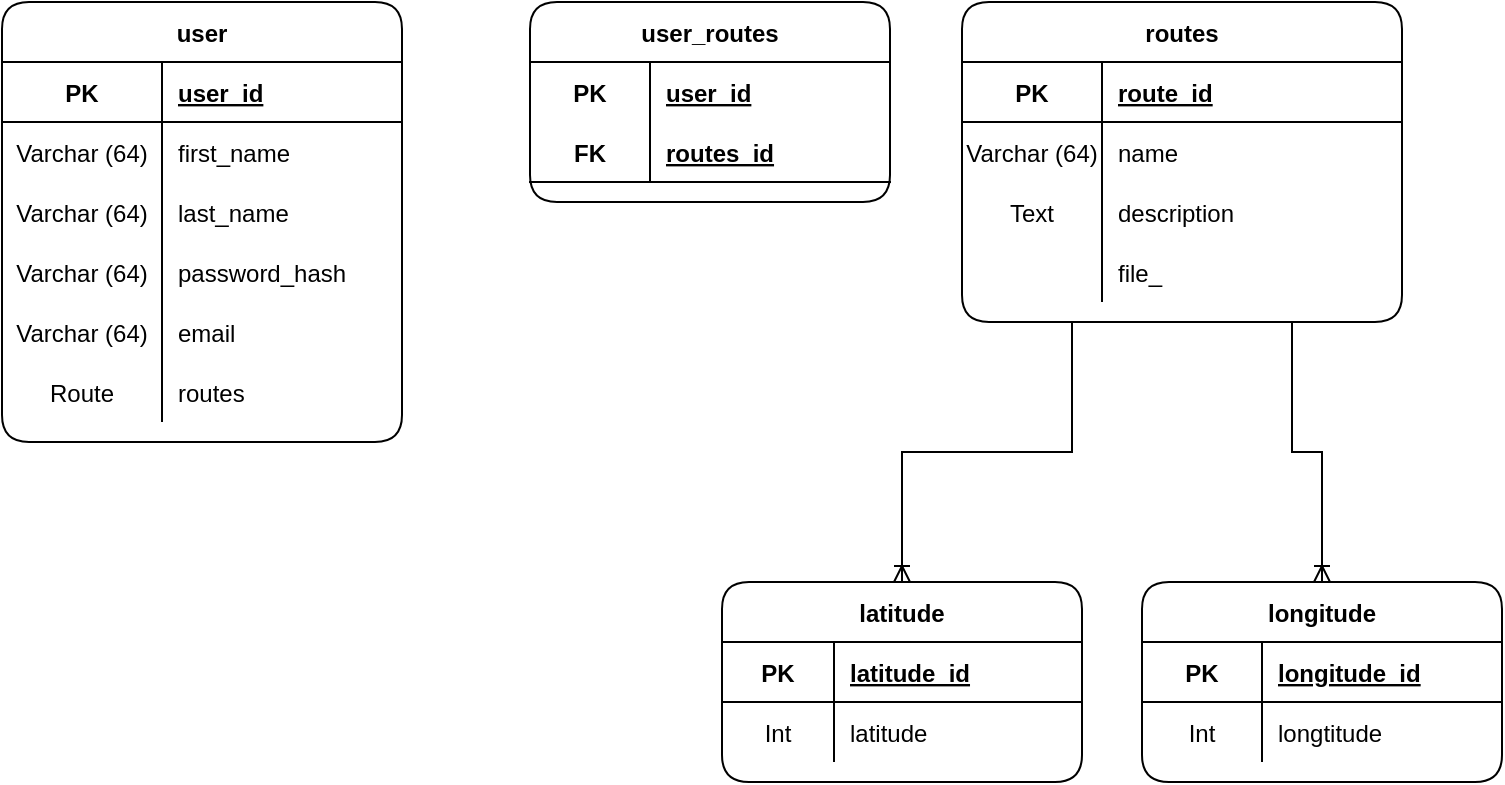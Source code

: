 <mxfile version="18.0.1" type="device"><diagram id="Akg_dbyuih7EhRgetfP5" name="Page-1"><mxGraphModel dx="1106" dy="997" grid="1" gridSize="10" guides="1" tooltips="1" connect="1" arrows="1" fold="1" page="1" pageScale="1" pageWidth="827" pageHeight="1169" math="0" shadow="0"><root><mxCell id="0"/><mxCell id="1" parent="0"/><mxCell id="MpWvYqk5I8g8WB8E583x-102" value="user" style="shape=table;startSize=30;container=1;collapsible=1;childLayout=tableLayout;fixedRows=1;rowLines=0;fontStyle=1;align=center;resizeLast=1;rounded=1;swimlaneLine=1;fillColor=default;swimlaneFillColor=none;gradientColor=none;sketch=0;" vertex="1" parent="1"><mxGeometry x="60" y="60" width="200" height="220" as="geometry"/></mxCell><mxCell id="MpWvYqk5I8g8WB8E583x-103" value="" style="shape=tableRow;horizontal=0;startSize=0;swimlaneHead=0;swimlaneBody=0;fillColor=none;collapsible=0;dropTarget=0;points=[[0,0.5],[1,0.5]];portConstraint=eastwest;top=0;left=0;right=0;bottom=1;rounded=1;" vertex="1" parent="MpWvYqk5I8g8WB8E583x-102"><mxGeometry y="30" width="200" height="30" as="geometry"/></mxCell><mxCell id="MpWvYqk5I8g8WB8E583x-104" value="PK" style="shape=partialRectangle;connectable=0;fillColor=none;top=0;left=0;bottom=0;right=0;fontStyle=1;overflow=hidden;rounded=1;" vertex="1" parent="MpWvYqk5I8g8WB8E583x-103"><mxGeometry width="80" height="30" as="geometry"><mxRectangle width="80" height="30" as="alternateBounds"/></mxGeometry></mxCell><mxCell id="MpWvYqk5I8g8WB8E583x-105" value="user_id" style="shape=partialRectangle;connectable=0;fillColor=none;top=0;left=0;bottom=0;right=0;align=left;spacingLeft=6;fontStyle=5;overflow=hidden;rounded=1;" vertex="1" parent="MpWvYqk5I8g8WB8E583x-103"><mxGeometry x="80" width="120" height="30" as="geometry"><mxRectangle width="120" height="30" as="alternateBounds"/></mxGeometry></mxCell><mxCell id="MpWvYqk5I8g8WB8E583x-106" value="" style="shape=tableRow;horizontal=0;startSize=0;swimlaneHead=0;swimlaneBody=0;fillColor=none;collapsible=0;dropTarget=0;points=[[0,0.5],[1,0.5]];portConstraint=eastwest;top=0;left=0;right=0;bottom=0;rounded=1;" vertex="1" parent="MpWvYqk5I8g8WB8E583x-102"><mxGeometry y="60" width="200" height="30" as="geometry"/></mxCell><mxCell id="MpWvYqk5I8g8WB8E583x-107" value="Varchar (64)" style="shape=partialRectangle;connectable=0;fillColor=none;top=0;left=0;bottom=0;right=0;editable=1;overflow=hidden;rounded=1;" vertex="1" parent="MpWvYqk5I8g8WB8E583x-106"><mxGeometry width="80" height="30" as="geometry"><mxRectangle width="80" height="30" as="alternateBounds"/></mxGeometry></mxCell><mxCell id="MpWvYqk5I8g8WB8E583x-108" value="first_name" style="shape=partialRectangle;connectable=0;fillColor=none;top=0;left=0;bottom=0;right=0;align=left;spacingLeft=6;overflow=hidden;rounded=1;" vertex="1" parent="MpWvYqk5I8g8WB8E583x-106"><mxGeometry x="80" width="120" height="30" as="geometry"><mxRectangle width="120" height="30" as="alternateBounds"/></mxGeometry></mxCell><mxCell id="MpWvYqk5I8g8WB8E583x-109" value="" style="shape=tableRow;horizontal=0;startSize=0;swimlaneHead=0;swimlaneBody=0;fillColor=none;collapsible=0;dropTarget=0;points=[[0,0.5],[1,0.5]];portConstraint=eastwest;top=0;left=0;right=0;bottom=0;rounded=1;" vertex="1" parent="MpWvYqk5I8g8WB8E583x-102"><mxGeometry y="90" width="200" height="30" as="geometry"/></mxCell><mxCell id="MpWvYqk5I8g8WB8E583x-110" value="Varchar (64)" style="shape=partialRectangle;connectable=0;fillColor=none;top=0;left=0;bottom=0;right=0;editable=1;overflow=hidden;rounded=1;" vertex="1" parent="MpWvYqk5I8g8WB8E583x-109"><mxGeometry width="80" height="30" as="geometry"><mxRectangle width="80" height="30" as="alternateBounds"/></mxGeometry></mxCell><mxCell id="MpWvYqk5I8g8WB8E583x-111" value="last_name" style="shape=partialRectangle;connectable=0;fillColor=none;top=0;left=0;bottom=0;right=0;align=left;spacingLeft=6;overflow=hidden;rounded=1;" vertex="1" parent="MpWvYqk5I8g8WB8E583x-109"><mxGeometry x="80" width="120" height="30" as="geometry"><mxRectangle width="120" height="30" as="alternateBounds"/></mxGeometry></mxCell><mxCell id="MpWvYqk5I8g8WB8E583x-112" value="" style="shape=tableRow;horizontal=0;startSize=0;swimlaneHead=0;swimlaneBody=0;fillColor=none;collapsible=0;dropTarget=0;points=[[0,0.5],[1,0.5]];portConstraint=eastwest;top=0;left=0;right=0;bottom=0;rounded=1;" vertex="1" parent="MpWvYqk5I8g8WB8E583x-102"><mxGeometry y="120" width="200" height="30" as="geometry"/></mxCell><mxCell id="MpWvYqk5I8g8WB8E583x-113" value="Varchar (64)" style="shape=partialRectangle;connectable=0;fillColor=none;top=0;left=0;bottom=0;right=0;editable=1;overflow=hidden;rounded=1;" vertex="1" parent="MpWvYqk5I8g8WB8E583x-112"><mxGeometry width="80" height="30" as="geometry"><mxRectangle width="80" height="30" as="alternateBounds"/></mxGeometry></mxCell><mxCell id="MpWvYqk5I8g8WB8E583x-114" value="password_hash" style="shape=partialRectangle;connectable=0;fillColor=none;top=0;left=0;bottom=0;right=0;align=left;spacingLeft=6;overflow=hidden;rounded=1;" vertex="1" parent="MpWvYqk5I8g8WB8E583x-112"><mxGeometry x="80" width="120" height="30" as="geometry"><mxRectangle width="120" height="30" as="alternateBounds"/></mxGeometry></mxCell><mxCell id="MpWvYqk5I8g8WB8E583x-115" value="" style="shape=tableRow;horizontal=0;startSize=0;swimlaneHead=0;swimlaneBody=0;fillColor=none;collapsible=0;dropTarget=0;points=[[0,0.5],[1,0.5]];portConstraint=eastwest;top=0;left=0;right=0;bottom=0;rounded=1;" vertex="1" parent="MpWvYqk5I8g8WB8E583x-102"><mxGeometry y="150" width="200" height="30" as="geometry"/></mxCell><mxCell id="MpWvYqk5I8g8WB8E583x-116" value="Varchar (64)" style="shape=partialRectangle;connectable=0;fillColor=none;top=0;left=0;bottom=0;right=0;editable=1;overflow=hidden;rounded=1;" vertex="1" parent="MpWvYqk5I8g8WB8E583x-115"><mxGeometry width="80" height="30" as="geometry"><mxRectangle width="80" height="30" as="alternateBounds"/></mxGeometry></mxCell><mxCell id="MpWvYqk5I8g8WB8E583x-117" value="email" style="shape=partialRectangle;connectable=0;fillColor=none;top=0;left=0;bottom=0;right=0;align=left;spacingLeft=6;overflow=hidden;rounded=1;" vertex="1" parent="MpWvYqk5I8g8WB8E583x-115"><mxGeometry x="80" width="120" height="30" as="geometry"><mxRectangle width="120" height="30" as="alternateBounds"/></mxGeometry></mxCell><mxCell id="MpWvYqk5I8g8WB8E583x-186" value="" style="shape=tableRow;horizontal=0;startSize=0;swimlaneHead=0;swimlaneBody=0;fillColor=none;collapsible=0;dropTarget=0;points=[[0,0.5],[1,0.5]];portConstraint=eastwest;top=0;left=0;right=0;bottom=0;rounded=1;" vertex="1" parent="MpWvYqk5I8g8WB8E583x-102"><mxGeometry y="180" width="200" height="30" as="geometry"/></mxCell><mxCell id="MpWvYqk5I8g8WB8E583x-187" value="Route" style="shape=partialRectangle;connectable=0;fillColor=none;top=0;left=0;bottom=0;right=0;editable=1;overflow=hidden;rounded=1;" vertex="1" parent="MpWvYqk5I8g8WB8E583x-186"><mxGeometry width="80" height="30" as="geometry"><mxRectangle width="80" height="30" as="alternateBounds"/></mxGeometry></mxCell><mxCell id="MpWvYqk5I8g8WB8E583x-188" value="routes" style="shape=partialRectangle;connectable=0;fillColor=none;top=0;left=0;bottom=0;right=0;align=left;spacingLeft=6;overflow=hidden;rounded=1;" vertex="1" parent="MpWvYqk5I8g8WB8E583x-186"><mxGeometry x="80" width="120" height="30" as="geometry"><mxRectangle width="120" height="30" as="alternateBounds"/></mxGeometry></mxCell><mxCell id="MpWvYqk5I8g8WB8E583x-131" value="routes" style="shape=table;startSize=30;container=1;collapsible=1;childLayout=tableLayout;fixedRows=1;rowLines=0;fontStyle=1;align=center;resizeLast=1;rounded=1;sketch=0;fillColor=default;gradientColor=none;" vertex="1" parent="1"><mxGeometry x="540" y="60" width="220" height="160" as="geometry"/></mxCell><mxCell id="MpWvYqk5I8g8WB8E583x-132" value="" style="shape=tableRow;horizontal=0;startSize=0;swimlaneHead=0;swimlaneBody=0;fillColor=none;collapsible=0;dropTarget=0;points=[[0,0.5],[1,0.5]];portConstraint=eastwest;top=0;left=0;right=0;bottom=1;rounded=1;sketch=0;" vertex="1" parent="MpWvYqk5I8g8WB8E583x-131"><mxGeometry y="30" width="220" height="30" as="geometry"/></mxCell><mxCell id="MpWvYqk5I8g8WB8E583x-133" value="PK" style="shape=partialRectangle;connectable=0;fillColor=none;top=0;left=0;bottom=0;right=0;fontStyle=1;overflow=hidden;rounded=1;sketch=0;" vertex="1" parent="MpWvYqk5I8g8WB8E583x-132"><mxGeometry width="70" height="30" as="geometry"><mxRectangle width="70" height="30" as="alternateBounds"/></mxGeometry></mxCell><mxCell id="MpWvYqk5I8g8WB8E583x-134" value="route_id" style="shape=partialRectangle;connectable=0;fillColor=none;top=0;left=0;bottom=0;right=0;align=left;spacingLeft=6;fontStyle=5;overflow=hidden;rounded=1;sketch=0;" vertex="1" parent="MpWvYqk5I8g8WB8E583x-132"><mxGeometry x="70" width="150" height="30" as="geometry"><mxRectangle width="150" height="30" as="alternateBounds"/></mxGeometry></mxCell><mxCell id="MpWvYqk5I8g8WB8E583x-135" value="" style="shape=tableRow;horizontal=0;startSize=0;swimlaneHead=0;swimlaneBody=0;fillColor=none;collapsible=0;dropTarget=0;points=[[0,0.5],[1,0.5]];portConstraint=eastwest;top=0;left=0;right=0;bottom=0;rounded=1;sketch=0;" vertex="1" parent="MpWvYqk5I8g8WB8E583x-131"><mxGeometry y="60" width="220" height="30" as="geometry"/></mxCell><mxCell id="MpWvYqk5I8g8WB8E583x-136" value="Varchar (64)" style="shape=partialRectangle;connectable=0;fillColor=none;top=0;left=0;bottom=0;right=0;editable=1;overflow=hidden;rounded=1;sketch=0;" vertex="1" parent="MpWvYqk5I8g8WB8E583x-135"><mxGeometry width="70" height="30" as="geometry"><mxRectangle width="70" height="30" as="alternateBounds"/></mxGeometry></mxCell><mxCell id="MpWvYqk5I8g8WB8E583x-137" value="name" style="shape=partialRectangle;connectable=0;fillColor=none;top=0;left=0;bottom=0;right=0;align=left;spacingLeft=6;overflow=hidden;rounded=1;sketch=0;" vertex="1" parent="MpWvYqk5I8g8WB8E583x-135"><mxGeometry x="70" width="150" height="30" as="geometry"><mxRectangle width="150" height="30" as="alternateBounds"/></mxGeometry></mxCell><mxCell id="MpWvYqk5I8g8WB8E583x-138" value="" style="shape=tableRow;horizontal=0;startSize=0;swimlaneHead=0;swimlaneBody=0;fillColor=none;collapsible=0;dropTarget=0;points=[[0,0.5],[1,0.5]];portConstraint=eastwest;top=0;left=0;right=0;bottom=0;rounded=1;sketch=0;" vertex="1" parent="MpWvYqk5I8g8WB8E583x-131"><mxGeometry y="90" width="220" height="30" as="geometry"/></mxCell><mxCell id="MpWvYqk5I8g8WB8E583x-139" value="Text" style="shape=partialRectangle;connectable=0;fillColor=none;top=0;left=0;bottom=0;right=0;editable=1;overflow=hidden;rounded=1;sketch=0;" vertex="1" parent="MpWvYqk5I8g8WB8E583x-138"><mxGeometry width="70" height="30" as="geometry"><mxRectangle width="70" height="30" as="alternateBounds"/></mxGeometry></mxCell><mxCell id="MpWvYqk5I8g8WB8E583x-140" value="description" style="shape=partialRectangle;connectable=0;fillColor=none;top=0;left=0;bottom=0;right=0;align=left;spacingLeft=6;overflow=hidden;rounded=1;sketch=0;" vertex="1" parent="MpWvYqk5I8g8WB8E583x-138"><mxGeometry x="70" width="150" height="30" as="geometry"><mxRectangle width="150" height="30" as="alternateBounds"/></mxGeometry></mxCell><mxCell id="MpWvYqk5I8g8WB8E583x-141" value="" style="shape=tableRow;horizontal=0;startSize=0;swimlaneHead=0;swimlaneBody=0;fillColor=none;collapsible=0;dropTarget=0;points=[[0,0.5],[1,0.5]];portConstraint=eastwest;top=0;left=0;right=0;bottom=0;rounded=1;sketch=0;" vertex="1" parent="MpWvYqk5I8g8WB8E583x-131"><mxGeometry y="120" width="220" height="30" as="geometry"/></mxCell><mxCell id="MpWvYqk5I8g8WB8E583x-142" value="" style="shape=partialRectangle;connectable=0;fillColor=none;top=0;left=0;bottom=0;right=0;editable=1;overflow=hidden;rounded=1;sketch=0;" vertex="1" parent="MpWvYqk5I8g8WB8E583x-141"><mxGeometry width="70" height="30" as="geometry"><mxRectangle width="70" height="30" as="alternateBounds"/></mxGeometry></mxCell><mxCell id="MpWvYqk5I8g8WB8E583x-143" value="file_" style="shape=partialRectangle;connectable=0;fillColor=none;top=0;left=0;bottom=0;right=0;align=left;spacingLeft=6;overflow=hidden;rounded=1;sketch=0;" vertex="1" parent="MpWvYqk5I8g8WB8E583x-141"><mxGeometry x="70" width="150" height="30" as="geometry"><mxRectangle width="150" height="30" as="alternateBounds"/></mxGeometry></mxCell><mxCell id="MpWvYqk5I8g8WB8E583x-144" value="longitude" style="shape=table;startSize=30;container=1;collapsible=1;childLayout=tableLayout;fixedRows=1;rowLines=0;fontStyle=1;align=center;resizeLast=1;rounded=1;sketch=0;fillColor=default;gradientColor=none;" vertex="1" parent="1"><mxGeometry x="630" y="350" width="180" height="100" as="geometry"/></mxCell><mxCell id="MpWvYqk5I8g8WB8E583x-145" value="" style="shape=tableRow;horizontal=0;startSize=0;swimlaneHead=0;swimlaneBody=0;fillColor=none;collapsible=0;dropTarget=0;points=[[0,0.5],[1,0.5]];portConstraint=eastwest;top=0;left=0;right=0;bottom=1;rounded=1;sketch=0;" vertex="1" parent="MpWvYqk5I8g8WB8E583x-144"><mxGeometry y="30" width="180" height="30" as="geometry"/></mxCell><mxCell id="MpWvYqk5I8g8WB8E583x-146" value="PK" style="shape=partialRectangle;connectable=0;fillColor=none;top=0;left=0;bottom=0;right=0;fontStyle=1;overflow=hidden;rounded=1;sketch=0;" vertex="1" parent="MpWvYqk5I8g8WB8E583x-145"><mxGeometry width="60" height="30" as="geometry"><mxRectangle width="60" height="30" as="alternateBounds"/></mxGeometry></mxCell><mxCell id="MpWvYqk5I8g8WB8E583x-147" value="longitude_id" style="shape=partialRectangle;connectable=0;fillColor=none;top=0;left=0;bottom=0;right=0;align=left;spacingLeft=6;fontStyle=5;overflow=hidden;rounded=1;sketch=0;" vertex="1" parent="MpWvYqk5I8g8WB8E583x-145"><mxGeometry x="60" width="120" height="30" as="geometry"><mxRectangle width="120" height="30" as="alternateBounds"/></mxGeometry></mxCell><mxCell id="MpWvYqk5I8g8WB8E583x-148" value="" style="shape=tableRow;horizontal=0;startSize=0;swimlaneHead=0;swimlaneBody=0;fillColor=none;collapsible=0;dropTarget=0;points=[[0,0.5],[1,0.5]];portConstraint=eastwest;top=0;left=0;right=0;bottom=0;rounded=1;sketch=0;" vertex="1" parent="MpWvYqk5I8g8WB8E583x-144"><mxGeometry y="60" width="180" height="30" as="geometry"/></mxCell><mxCell id="MpWvYqk5I8g8WB8E583x-149" value="Int" style="shape=partialRectangle;connectable=0;fillColor=none;top=0;left=0;bottom=0;right=0;editable=1;overflow=hidden;rounded=1;sketch=0;" vertex="1" parent="MpWvYqk5I8g8WB8E583x-148"><mxGeometry width="60" height="30" as="geometry"><mxRectangle width="60" height="30" as="alternateBounds"/></mxGeometry></mxCell><mxCell id="MpWvYqk5I8g8WB8E583x-150" value="longtitude" style="shape=partialRectangle;connectable=0;fillColor=none;top=0;left=0;bottom=0;right=0;align=left;spacingLeft=6;overflow=hidden;rounded=1;sketch=0;" vertex="1" parent="MpWvYqk5I8g8WB8E583x-148"><mxGeometry x="60" width="120" height="30" as="geometry"><mxRectangle width="120" height="30" as="alternateBounds"/></mxGeometry></mxCell><mxCell id="MpWvYqk5I8g8WB8E583x-157" value="user_routes" style="shape=table;startSize=30;container=1;collapsible=1;childLayout=tableLayout;fixedRows=1;rowLines=0;fontStyle=1;align=center;resizeLast=1;rounded=1;sketch=0;fillColor=default;gradientColor=none;" vertex="1" parent="1"><mxGeometry x="324" y="60" width="180" height="100" as="geometry"/></mxCell><mxCell id="MpWvYqk5I8g8WB8E583x-158" value="" style="shape=tableRow;horizontal=0;startSize=0;swimlaneHead=0;swimlaneBody=0;fillColor=none;collapsible=0;dropTarget=0;points=[[0,0.5],[1,0.5]];portConstraint=eastwest;top=0;left=0;right=0;bottom=0;rounded=1;sketch=0;" vertex="1" parent="MpWvYqk5I8g8WB8E583x-157"><mxGeometry y="30" width="180" height="30" as="geometry"/></mxCell><mxCell id="MpWvYqk5I8g8WB8E583x-159" value="PK" style="shape=partialRectangle;connectable=0;fillColor=none;top=0;left=0;bottom=0;right=0;fontStyle=1;overflow=hidden;rounded=1;sketch=0;" vertex="1" parent="MpWvYqk5I8g8WB8E583x-158"><mxGeometry width="60" height="30" as="geometry"><mxRectangle width="60" height="30" as="alternateBounds"/></mxGeometry></mxCell><mxCell id="MpWvYqk5I8g8WB8E583x-160" value="user_id" style="shape=partialRectangle;connectable=0;fillColor=none;top=0;left=0;bottom=0;right=0;align=left;spacingLeft=6;fontStyle=5;overflow=hidden;rounded=1;sketch=0;" vertex="1" parent="MpWvYqk5I8g8WB8E583x-158"><mxGeometry x="60" width="120" height="30" as="geometry"><mxRectangle width="120" height="30" as="alternateBounds"/></mxGeometry></mxCell><mxCell id="MpWvYqk5I8g8WB8E583x-161" value="" style="shape=tableRow;horizontal=0;startSize=0;swimlaneHead=0;swimlaneBody=0;fillColor=none;collapsible=0;dropTarget=0;points=[[0,0.5],[1,0.5]];portConstraint=eastwest;top=0;left=0;right=0;bottom=1;rounded=1;sketch=0;" vertex="1" parent="MpWvYqk5I8g8WB8E583x-157"><mxGeometry y="60" width="180" height="30" as="geometry"/></mxCell><mxCell id="MpWvYqk5I8g8WB8E583x-162" value="FK" style="shape=partialRectangle;connectable=0;fillColor=none;top=0;left=0;bottom=0;right=0;fontStyle=1;overflow=hidden;rounded=1;sketch=0;" vertex="1" parent="MpWvYqk5I8g8WB8E583x-161"><mxGeometry width="60" height="30" as="geometry"><mxRectangle width="60" height="30" as="alternateBounds"/></mxGeometry></mxCell><mxCell id="MpWvYqk5I8g8WB8E583x-163" value="routes_id" style="shape=partialRectangle;connectable=0;fillColor=none;top=0;left=0;bottom=0;right=0;align=left;spacingLeft=6;fontStyle=5;overflow=hidden;rounded=1;sketch=0;" vertex="1" parent="MpWvYqk5I8g8WB8E583x-161"><mxGeometry x="60" width="120" height="30" as="geometry"><mxRectangle width="120" height="30" as="alternateBounds"/></mxGeometry></mxCell><mxCell id="MpWvYqk5I8g8WB8E583x-170" value="latitude" style="shape=table;startSize=30;container=1;collapsible=1;childLayout=tableLayout;fixedRows=1;rowLines=0;fontStyle=1;align=center;resizeLast=1;rounded=1;sketch=0;fillColor=default;gradientColor=none;" vertex="1" parent="1"><mxGeometry x="420" y="350" width="180" height="100" as="geometry"/></mxCell><mxCell id="MpWvYqk5I8g8WB8E583x-171" value="" style="shape=tableRow;horizontal=0;startSize=0;swimlaneHead=0;swimlaneBody=0;fillColor=none;collapsible=0;dropTarget=0;points=[[0,0.5],[1,0.5]];portConstraint=eastwest;top=0;left=0;right=0;bottom=1;rounded=1;sketch=0;" vertex="1" parent="MpWvYqk5I8g8WB8E583x-170"><mxGeometry y="30" width="180" height="30" as="geometry"/></mxCell><mxCell id="MpWvYqk5I8g8WB8E583x-172" value="PK" style="shape=partialRectangle;connectable=0;fillColor=none;top=0;left=0;bottom=0;right=0;fontStyle=1;overflow=hidden;rounded=1;sketch=0;" vertex="1" parent="MpWvYqk5I8g8WB8E583x-171"><mxGeometry width="56" height="30" as="geometry"><mxRectangle width="56" height="30" as="alternateBounds"/></mxGeometry></mxCell><mxCell id="MpWvYqk5I8g8WB8E583x-173" value="latitude_id" style="shape=partialRectangle;connectable=0;fillColor=none;top=0;left=0;bottom=0;right=0;align=left;spacingLeft=6;fontStyle=5;overflow=hidden;rounded=1;sketch=0;" vertex="1" parent="MpWvYqk5I8g8WB8E583x-171"><mxGeometry x="56" width="124" height="30" as="geometry"><mxRectangle width="124" height="30" as="alternateBounds"/></mxGeometry></mxCell><mxCell id="MpWvYqk5I8g8WB8E583x-174" value="" style="shape=tableRow;horizontal=0;startSize=0;swimlaneHead=0;swimlaneBody=0;fillColor=none;collapsible=0;dropTarget=0;points=[[0,0.5],[1,0.5]];portConstraint=eastwest;top=0;left=0;right=0;bottom=0;rounded=1;sketch=0;" vertex="1" parent="MpWvYqk5I8g8WB8E583x-170"><mxGeometry y="60" width="180" height="30" as="geometry"/></mxCell><mxCell id="MpWvYqk5I8g8WB8E583x-175" value="Int" style="shape=partialRectangle;connectable=0;fillColor=none;top=0;left=0;bottom=0;right=0;editable=1;overflow=hidden;rounded=1;sketch=0;" vertex="1" parent="MpWvYqk5I8g8WB8E583x-174"><mxGeometry width="56" height="30" as="geometry"><mxRectangle width="56" height="30" as="alternateBounds"/></mxGeometry></mxCell><mxCell id="MpWvYqk5I8g8WB8E583x-176" value="latitude" style="shape=partialRectangle;connectable=0;fillColor=none;top=0;left=0;bottom=0;right=0;align=left;spacingLeft=6;overflow=hidden;rounded=1;sketch=0;" vertex="1" parent="MpWvYqk5I8g8WB8E583x-174"><mxGeometry x="56" width="124" height="30" as="geometry"><mxRectangle width="124" height="30" as="alternateBounds"/></mxGeometry></mxCell><mxCell id="MpWvYqk5I8g8WB8E583x-183" value="" style="fontSize=12;html=1;endArrow=ERoneToMany;rounded=0;exitX=0.25;exitY=1;exitDx=0;exitDy=0;entryX=0.5;entryY=0;entryDx=0;entryDy=0;edgeStyle=orthogonalEdgeStyle;" edge="1" parent="1" source="MpWvYqk5I8g8WB8E583x-131" target="MpWvYqk5I8g8WB8E583x-170"><mxGeometry width="100" height="100" relative="1" as="geometry"><mxPoint x="280" y="400" as="sourcePoint"/><mxPoint x="380" y="300" as="targetPoint"/></mxGeometry></mxCell><mxCell id="MpWvYqk5I8g8WB8E583x-184" value="" style="fontSize=12;html=1;endArrow=ERoneToMany;rounded=0;exitX=0.75;exitY=1;exitDx=0;exitDy=0;entryX=0.5;entryY=0;entryDx=0;entryDy=0;edgeStyle=orthogonalEdgeStyle;" edge="1" parent="1" source="MpWvYqk5I8g8WB8E583x-131" target="MpWvYqk5I8g8WB8E583x-144"><mxGeometry width="100" height="100" relative="1" as="geometry"><mxPoint x="360" y="440" as="sourcePoint"/><mxPoint x="460" y="340" as="targetPoint"/></mxGeometry></mxCell></root></mxGraphModel></diagram></mxfile>
